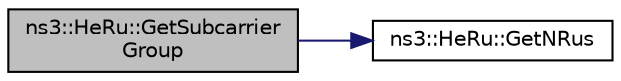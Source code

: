 digraph "ns3::HeRu::GetSubcarrierGroup"
{
 // LATEX_PDF_SIZE
  edge [fontname="Helvetica",fontsize="10",labelfontname="Helvetica",labelfontsize="10"];
  node [fontname="Helvetica",fontsize="10",shape=record];
  rankdir="LR";
  Node1 [label="ns3::HeRu::GetSubcarrier\lGroup",height=0.2,width=0.4,color="black", fillcolor="grey75", style="filled", fontcolor="black",tooltip="Get the subcarrier group of the RU having the given index among all the RUs of the given type (number..."];
  Node1 -> Node2 [color="midnightblue",fontsize="10",style="solid",fontname="Helvetica"];
  Node2 [label="ns3::HeRu::GetNRus",height=0.2,width=0.4,color="black", fillcolor="white", style="filled",URL="$classns3_1_1_he_ru.html#a71cc57e71a9a37d652fcd25ab9d5140b",tooltip="Get the number of distinct RUs of the given type (number of tones) available in a HE PPDU of the give..."];
}
